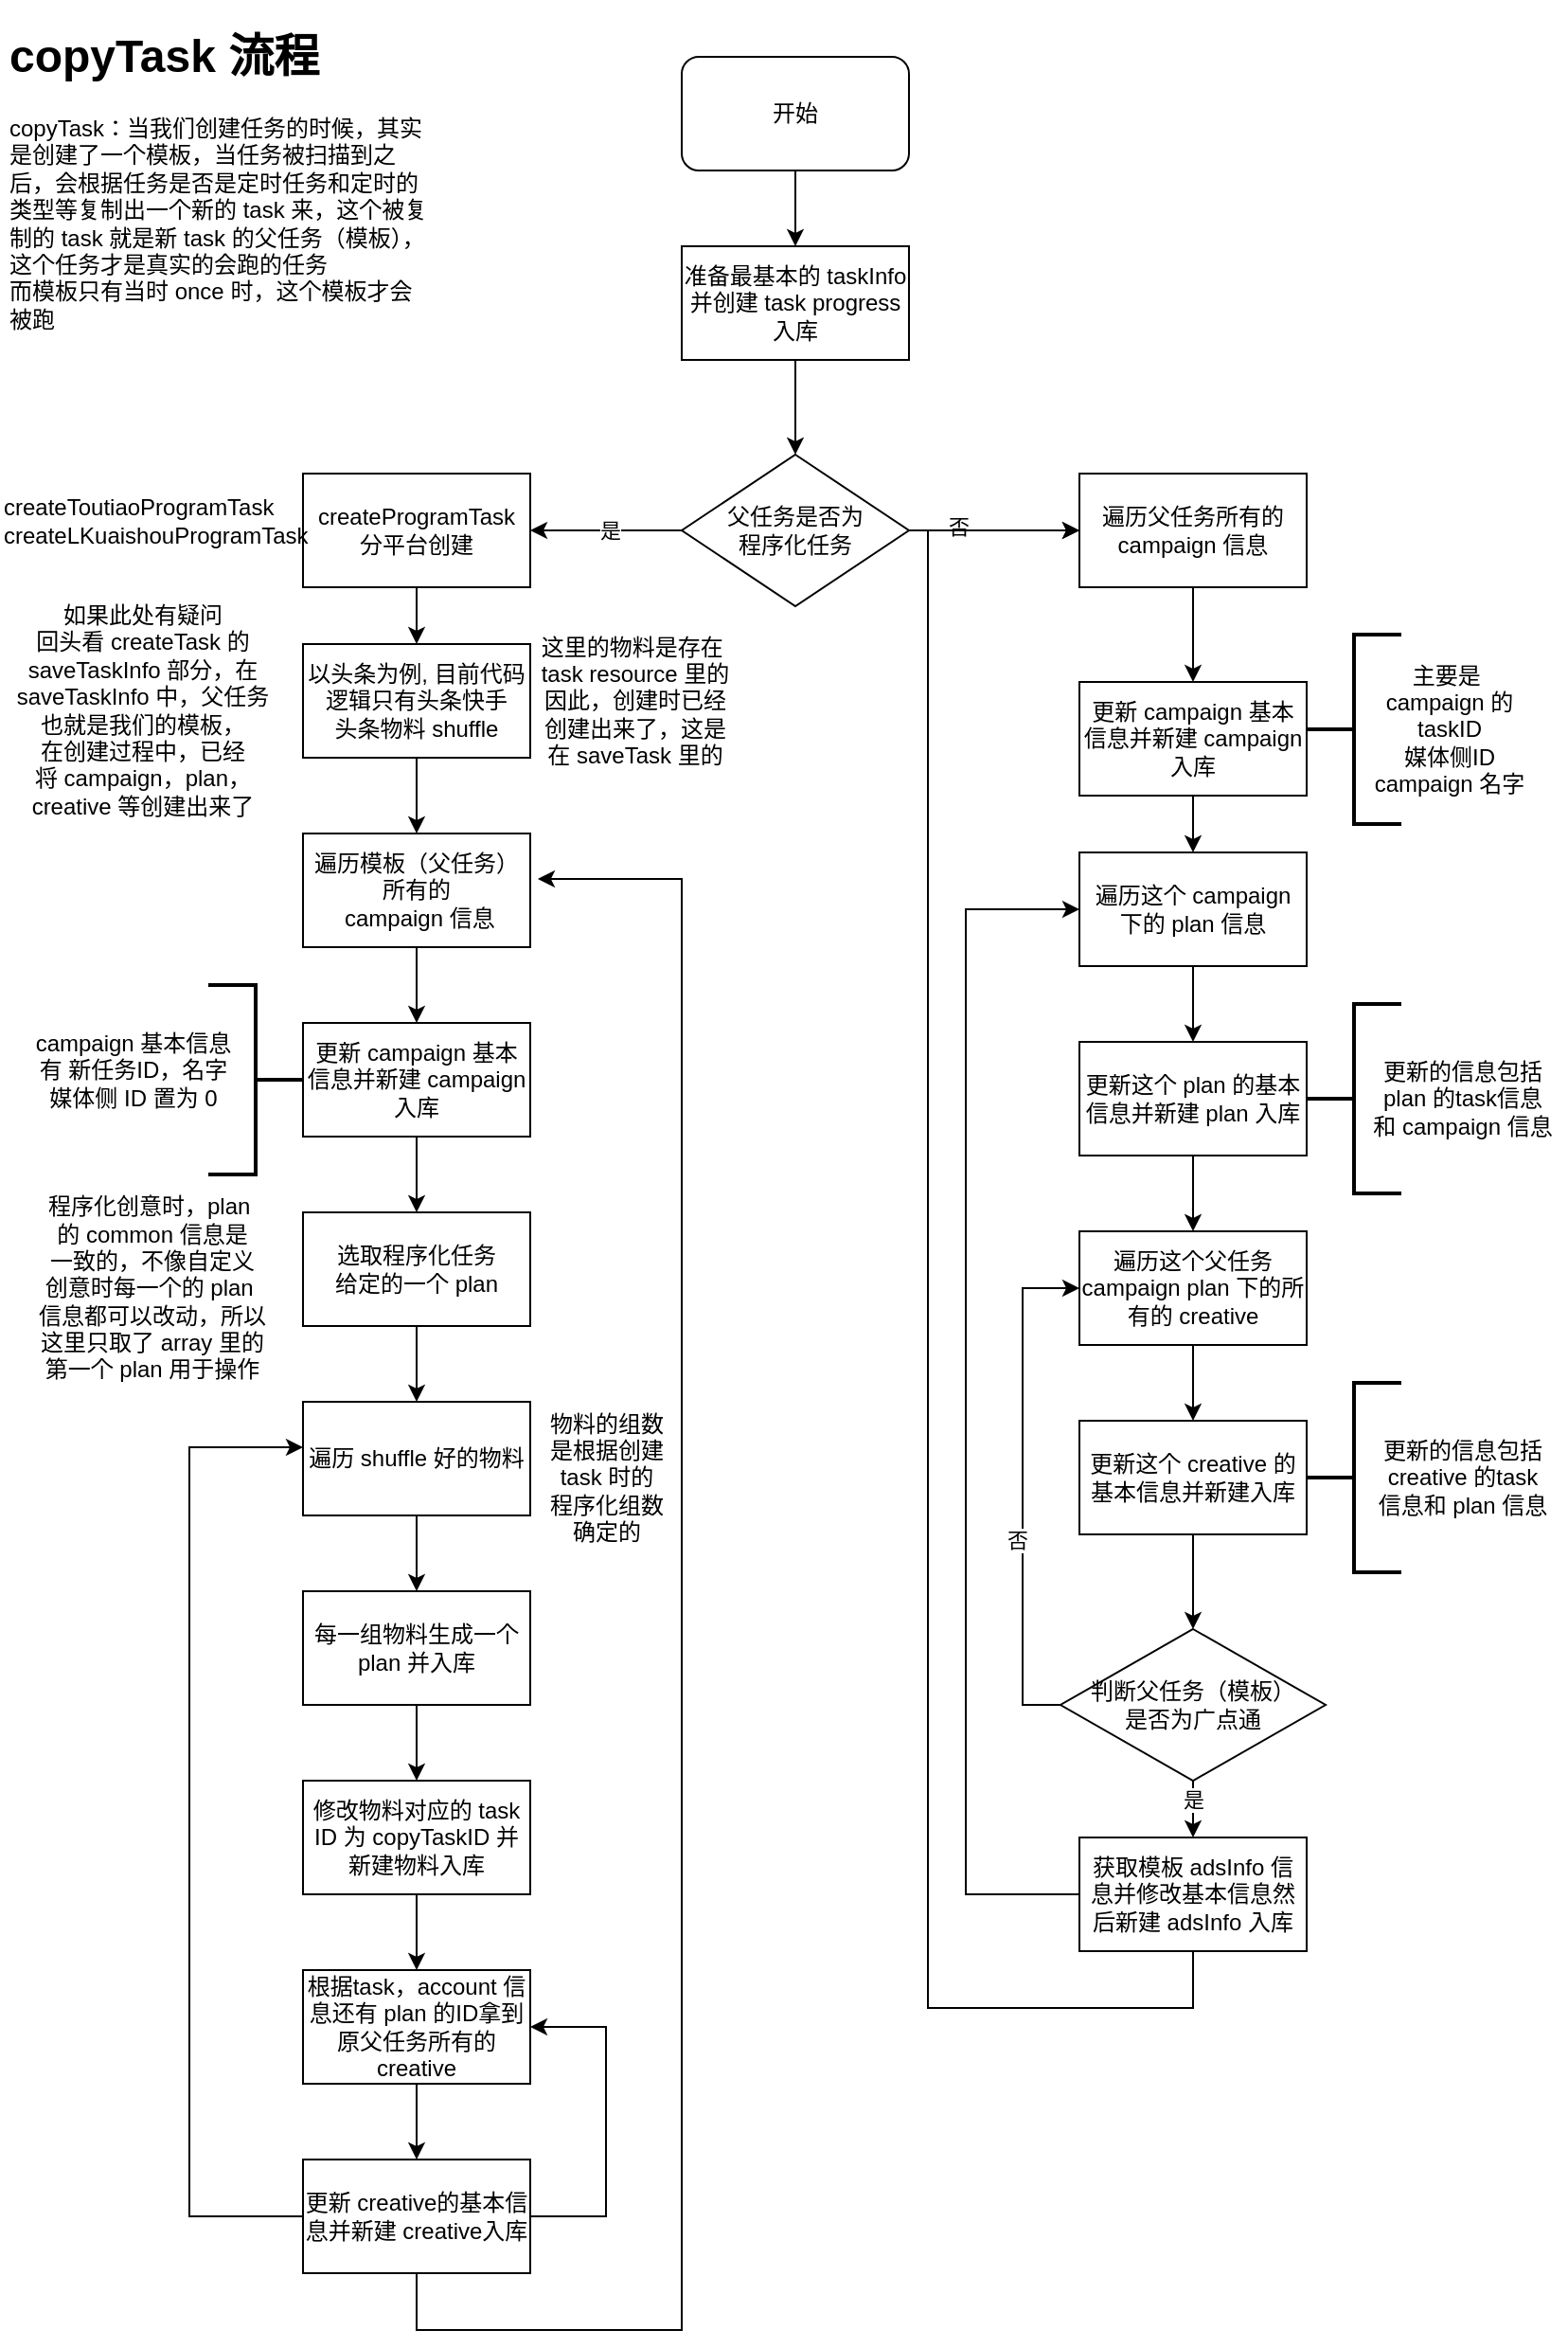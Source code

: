 <mxfile version="14.1.8" type="device"><diagram id="4X6hDLGuhhpDpAmwx34n" name="第 1 页"><mxGraphModel dx="915" dy="655" grid="1" gridSize="10" guides="1" tooltips="1" connect="1" arrows="1" fold="1" page="1" pageScale="1" pageWidth="827" pageHeight="1169" math="0" shadow="0"><root><mxCell id="0"/><mxCell id="1" parent="0"/><mxCell id="yYOFT8KV3xzYpgEZOryB-1" value="&lt;h1&gt;copyTask 流程&lt;/h1&gt;&lt;div&gt;copyTask：当我们创建任务的时候，其实是创建了一个模板，当任务被扫描到之后，会根据任务是否是定时任务和定时的类型等复制出一个新的 task 来，这个被复制的 task 就是新 task 的父任务（模板），这个任务才是真实的会跑的任务&lt;/div&gt;&lt;div&gt;而模板只有当时 once 时，这个模板才会被跑&lt;/div&gt;" style="text;html=1;strokeColor=none;fillColor=none;spacing=5;spacingTop=-20;whiteSpace=wrap;overflow=hidden;rounded=0;" vertex="1" parent="1"><mxGeometry y="10" width="230" height="170" as="geometry"/></mxCell><mxCell id="yYOFT8KV3xzYpgEZOryB-4" style="edgeStyle=orthogonalEdgeStyle;rounded=0;orthogonalLoop=1;jettySize=auto;html=1;entryX=0.5;entryY=0;entryDx=0;entryDy=0;" edge="1" parent="1" source="yYOFT8KV3xzYpgEZOryB-2" target="yYOFT8KV3xzYpgEZOryB-3"><mxGeometry relative="1" as="geometry"/></mxCell><mxCell id="yYOFT8KV3xzYpgEZOryB-2" value="开始" style="rounded=1;whiteSpace=wrap;html=1;" vertex="1" parent="1"><mxGeometry x="360" y="30" width="120" height="60" as="geometry"/></mxCell><mxCell id="yYOFT8KV3xzYpgEZOryB-7" style="edgeStyle=orthogonalEdgeStyle;rounded=0;orthogonalLoop=1;jettySize=auto;html=1;entryX=0.5;entryY=0;entryDx=0;entryDy=0;" edge="1" parent="1" source="yYOFT8KV3xzYpgEZOryB-3" target="yYOFT8KV3xzYpgEZOryB-5"><mxGeometry relative="1" as="geometry"/></mxCell><mxCell id="yYOFT8KV3xzYpgEZOryB-3" value="准备最基本的 taskInfo 并创建 task progress 入库" style="rounded=0;whiteSpace=wrap;html=1;" vertex="1" parent="1"><mxGeometry x="360" y="130" width="120" height="60" as="geometry"/></mxCell><mxCell id="yYOFT8KV3xzYpgEZOryB-9" value="" style="edgeStyle=orthogonalEdgeStyle;rounded=0;orthogonalLoop=1;jettySize=auto;html=1;" edge="1" parent="1" source="yYOFT8KV3xzYpgEZOryB-5" target="yYOFT8KV3xzYpgEZOryB-8"><mxGeometry relative="1" as="geometry"/></mxCell><mxCell id="yYOFT8KV3xzYpgEZOryB-10" value="否" style="edgeLabel;html=1;align=center;verticalAlign=middle;resizable=0;points=[];" vertex="1" connectable="0" parent="yYOFT8KV3xzYpgEZOryB-9"><mxGeometry x="-0.422" y="2" relative="1" as="geometry"><mxPoint as="offset"/></mxGeometry></mxCell><mxCell id="yYOFT8KV3xzYpgEZOryB-12" value="" style="edgeStyle=orthogonalEdgeStyle;rounded=0;orthogonalLoop=1;jettySize=auto;html=1;" edge="1" parent="1" source="yYOFT8KV3xzYpgEZOryB-5" target="yYOFT8KV3xzYpgEZOryB-11"><mxGeometry relative="1" as="geometry"/></mxCell><mxCell id="yYOFT8KV3xzYpgEZOryB-13" value="是" style="edgeLabel;html=1;align=center;verticalAlign=middle;resizable=0;points=[];" vertex="1" connectable="0" parent="yYOFT8KV3xzYpgEZOryB-12"><mxGeometry x="-0.05" relative="1" as="geometry"><mxPoint as="offset"/></mxGeometry></mxCell><mxCell id="yYOFT8KV3xzYpgEZOryB-5" value="父任务是否为&lt;br&gt;程序化任务" style="rhombus;whiteSpace=wrap;html=1;" vertex="1" parent="1"><mxGeometry x="360" y="240" width="120" height="80" as="geometry"/></mxCell><mxCell id="yYOFT8KV3xzYpgEZOryB-40" value="" style="edgeStyle=orthogonalEdgeStyle;rounded=0;orthogonalLoop=1;jettySize=auto;html=1;" edge="1" parent="1" source="yYOFT8KV3xzYpgEZOryB-8" target="yYOFT8KV3xzYpgEZOryB-39"><mxGeometry relative="1" as="geometry"/></mxCell><mxCell id="yYOFT8KV3xzYpgEZOryB-8" value="遍历父任务所有的&lt;br&gt;campaign 信息" style="whiteSpace=wrap;html=1;" vertex="1" parent="1"><mxGeometry x="570" y="250" width="120" height="60" as="geometry"/></mxCell><mxCell id="yYOFT8KV3xzYpgEZOryB-15" value="" style="edgeStyle=orthogonalEdgeStyle;rounded=0;orthogonalLoop=1;jettySize=auto;html=1;" edge="1" parent="1" source="yYOFT8KV3xzYpgEZOryB-11" target="yYOFT8KV3xzYpgEZOryB-14"><mxGeometry relative="1" as="geometry"/></mxCell><mxCell id="yYOFT8KV3xzYpgEZOryB-11" value="createProgramTask&lt;br&gt;分平台创建" style="whiteSpace=wrap;html=1;" vertex="1" parent="1"><mxGeometry x="160" y="250" width="120" height="60" as="geometry"/></mxCell><mxCell id="yYOFT8KV3xzYpgEZOryB-17" value="" style="edgeStyle=orthogonalEdgeStyle;rounded=0;orthogonalLoop=1;jettySize=auto;html=1;" edge="1" parent="1" source="yYOFT8KV3xzYpgEZOryB-14" target="yYOFT8KV3xzYpgEZOryB-16"><mxGeometry relative="1" as="geometry"/></mxCell><mxCell id="yYOFT8KV3xzYpgEZOryB-14" value="以头条为例, 目前代码逻辑只有头条快手&lt;br&gt;头条物料 shuffle" style="whiteSpace=wrap;html=1;" vertex="1" parent="1"><mxGeometry x="160" y="340" width="120" height="60" as="geometry"/></mxCell><mxCell id="yYOFT8KV3xzYpgEZOryB-19" value="" style="edgeStyle=orthogonalEdgeStyle;rounded=0;orthogonalLoop=1;jettySize=auto;html=1;" edge="1" parent="1" source="yYOFT8KV3xzYpgEZOryB-16" target="yYOFT8KV3xzYpgEZOryB-18"><mxGeometry relative="1" as="geometry"/></mxCell><mxCell id="yYOFT8KV3xzYpgEZOryB-16" value="遍历模板（父任务）所有的&lt;br&gt;&amp;nbsp;campaign 信息" style="whiteSpace=wrap;html=1;" vertex="1" parent="1"><mxGeometry x="160" y="440" width="120" height="60" as="geometry"/></mxCell><mxCell id="yYOFT8KV3xzYpgEZOryB-23" value="" style="edgeStyle=orthogonalEdgeStyle;rounded=0;orthogonalLoop=1;jettySize=auto;html=1;" edge="1" parent="1" source="yYOFT8KV3xzYpgEZOryB-18" target="yYOFT8KV3xzYpgEZOryB-22"><mxGeometry relative="1" as="geometry"/></mxCell><mxCell id="yYOFT8KV3xzYpgEZOryB-18" value="更新 campaign 基本&lt;br&gt;信息并新建 campaign入库" style="whiteSpace=wrap;html=1;" vertex="1" parent="1"><mxGeometry x="160" y="540" width="120" height="60" as="geometry"/></mxCell><mxCell id="yYOFT8KV3xzYpgEZOryB-20" value="" style="strokeWidth=2;html=1;shape=mxgraph.flowchart.annotation_2;align=left;labelPosition=right;pointerEvents=1;rotation=-180;" vertex="1" parent="1"><mxGeometry x="110" y="520" width="50" height="100" as="geometry"/></mxCell><mxCell id="yYOFT8KV3xzYpgEZOryB-21" value="campaign 基本信息&lt;br&gt;有 新任务ID，名字&lt;br&gt;媒体侧 ID 置为 0" style="text;html=1;align=center;verticalAlign=middle;resizable=0;points=[];autosize=1;" vertex="1" parent="1"><mxGeometry x="10" y="540" width="120" height="50" as="geometry"/></mxCell><mxCell id="yYOFT8KV3xzYpgEZOryB-25" value="" style="edgeStyle=orthogonalEdgeStyle;rounded=0;orthogonalLoop=1;jettySize=auto;html=1;" edge="1" parent="1" source="yYOFT8KV3xzYpgEZOryB-22" target="yYOFT8KV3xzYpgEZOryB-24"><mxGeometry relative="1" as="geometry"/></mxCell><mxCell id="yYOFT8KV3xzYpgEZOryB-22" value="选取程序化任务&lt;br&gt;给定的一个 plan " style="whiteSpace=wrap;html=1;" vertex="1" parent="1"><mxGeometry x="160" y="640" width="120" height="60" as="geometry"/></mxCell><mxCell id="yYOFT8KV3xzYpgEZOryB-27" value="" style="edgeStyle=orthogonalEdgeStyle;rounded=0;orthogonalLoop=1;jettySize=auto;html=1;" edge="1" parent="1" source="yYOFT8KV3xzYpgEZOryB-24" target="yYOFT8KV3xzYpgEZOryB-26"><mxGeometry relative="1" as="geometry"/></mxCell><mxCell id="yYOFT8KV3xzYpgEZOryB-24" value="遍历 shuffle 好的物料" style="rounded=0;whiteSpace=wrap;html=1;" vertex="1" parent="1"><mxGeometry x="160" y="740" width="120" height="60" as="geometry"/></mxCell><mxCell id="yYOFT8KV3xzYpgEZOryB-31" value="" style="edgeStyle=orthogonalEdgeStyle;rounded=0;orthogonalLoop=1;jettySize=auto;html=1;" edge="1" parent="1" source="yYOFT8KV3xzYpgEZOryB-26" target="yYOFT8KV3xzYpgEZOryB-28"><mxGeometry relative="1" as="geometry"/></mxCell><mxCell id="yYOFT8KV3xzYpgEZOryB-26" value="每一组物料生成一个&lt;br&gt;plan 并入库" style="whiteSpace=wrap;html=1;rounded=0;" vertex="1" parent="1"><mxGeometry x="160" y="840" width="120" height="60" as="geometry"/></mxCell><mxCell id="yYOFT8KV3xzYpgEZOryB-30" value="" style="edgeStyle=orthogonalEdgeStyle;rounded=0;orthogonalLoop=1;jettySize=auto;html=1;" edge="1" parent="1" source="yYOFT8KV3xzYpgEZOryB-28" target="yYOFT8KV3xzYpgEZOryB-29"><mxGeometry relative="1" as="geometry"/></mxCell><mxCell id="yYOFT8KV3xzYpgEZOryB-28" value="修改物料对应的 task ID 为 copyTaskID 并新建物料入库" style="rounded=0;whiteSpace=wrap;html=1;" vertex="1" parent="1"><mxGeometry x="160" y="940" width="120" height="60" as="geometry"/></mxCell><mxCell id="yYOFT8KV3xzYpgEZOryB-33" value="" style="edgeStyle=orthogonalEdgeStyle;rounded=0;orthogonalLoop=1;jettySize=auto;html=1;" edge="1" parent="1" source="yYOFT8KV3xzYpgEZOryB-29" target="yYOFT8KV3xzYpgEZOryB-32"><mxGeometry relative="1" as="geometry"/></mxCell><mxCell id="yYOFT8KV3xzYpgEZOryB-29" value="根据task，account 信息还有 plan 的ID拿到原父任务所有的 creative" style="whiteSpace=wrap;html=1;rounded=0;" vertex="1" parent="1"><mxGeometry x="160" y="1040" width="120" height="60" as="geometry"/></mxCell><mxCell id="yYOFT8KV3xzYpgEZOryB-34" style="edgeStyle=orthogonalEdgeStyle;rounded=0;orthogonalLoop=1;jettySize=auto;html=1;entryX=1.033;entryY=0.4;entryDx=0;entryDy=0;entryPerimeter=0;" edge="1" parent="1" source="yYOFT8KV3xzYpgEZOryB-32" target="yYOFT8KV3xzYpgEZOryB-16"><mxGeometry relative="1" as="geometry"><Array as="points"><mxPoint x="220" y="1230"/><mxPoint x="360" y="1230"/><mxPoint x="360" y="464"/></Array></mxGeometry></mxCell><mxCell id="yYOFT8KV3xzYpgEZOryB-35" style="edgeStyle=orthogonalEdgeStyle;rounded=0;orthogonalLoop=1;jettySize=auto;html=1;" edge="1" parent="1" source="yYOFT8KV3xzYpgEZOryB-32"><mxGeometry relative="1" as="geometry"><mxPoint x="160" y="764" as="targetPoint"/><Array as="points"><mxPoint x="100" y="1170"/><mxPoint x="100" y="764"/></Array></mxGeometry></mxCell><mxCell id="yYOFT8KV3xzYpgEZOryB-36" style="edgeStyle=orthogonalEdgeStyle;rounded=0;orthogonalLoop=1;jettySize=auto;html=1;entryX=1;entryY=0.5;entryDx=0;entryDy=0;" edge="1" parent="1" source="yYOFT8KV3xzYpgEZOryB-32" target="yYOFT8KV3xzYpgEZOryB-29"><mxGeometry relative="1" as="geometry"><Array as="points"><mxPoint x="320" y="1170"/><mxPoint x="320" y="1070"/></Array></mxGeometry></mxCell><mxCell id="yYOFT8KV3xzYpgEZOryB-32" value="更新 creative的基本信息并新建 creative入库" style="whiteSpace=wrap;html=1;rounded=0;" vertex="1" parent="1"><mxGeometry x="160" y="1140" width="120" height="60" as="geometry"/></mxCell><mxCell id="yYOFT8KV3xzYpgEZOryB-37" value="如果此处有疑问&lt;br&gt;回头看 createTask 的&lt;br&gt;saveTaskInfo 部分，在&lt;br&gt;saveTaskInfo 中，父任务&lt;br&gt;也就是我们的模板，&lt;br&gt;在创建过程中，已经&lt;br&gt;将 campaign，plan，&lt;br&gt;creative 等创建出来了" style="text;html=1;align=center;verticalAlign=middle;resizable=0;points=[];autosize=1;" vertex="1" parent="1"><mxGeometry y="315" width="150" height="120" as="geometry"/></mxCell><mxCell id="yYOFT8KV3xzYpgEZOryB-38" value="这里的物料是存在&amp;nbsp;&lt;br&gt;task resource 里的&lt;br&gt;因此，创建时已经&lt;br&gt;创建出来了，这是&lt;br&gt;在 saveTask 里的" style="text;html=1;align=center;verticalAlign=middle;resizable=0;points=[];autosize=1;" vertex="1" parent="1"><mxGeometry x="280" y="330" width="110" height="80" as="geometry"/></mxCell><mxCell id="yYOFT8KV3xzYpgEZOryB-44" value="" style="edgeStyle=orthogonalEdgeStyle;rounded=0;orthogonalLoop=1;jettySize=auto;html=1;" edge="1" parent="1" source="yYOFT8KV3xzYpgEZOryB-39" target="yYOFT8KV3xzYpgEZOryB-43"><mxGeometry relative="1" as="geometry"/></mxCell><mxCell id="yYOFT8KV3xzYpgEZOryB-39" value="更新 campaign 基本信息并新建 campaign 入库" style="whiteSpace=wrap;html=1;" vertex="1" parent="1"><mxGeometry x="570" y="360" width="120" height="60" as="geometry"/></mxCell><mxCell id="yYOFT8KV3xzYpgEZOryB-41" value="" style="strokeWidth=2;html=1;shape=mxgraph.flowchart.annotation_2;align=left;labelPosition=right;pointerEvents=1;" vertex="1" parent="1"><mxGeometry x="690" y="335" width="50" height="100" as="geometry"/></mxCell><mxCell id="yYOFT8KV3xzYpgEZOryB-42" value="主要是&amp;nbsp;&lt;br&gt;campaign 的&lt;br&gt;taskID&lt;br&gt;媒体侧ID&lt;br&gt;campaign 名字" style="text;html=1;align=center;verticalAlign=middle;resizable=0;points=[];autosize=1;" vertex="1" parent="1"><mxGeometry x="720" y="345" width="90" height="80" as="geometry"/></mxCell><mxCell id="yYOFT8KV3xzYpgEZOryB-46" value="" style="edgeStyle=orthogonalEdgeStyle;rounded=0;orthogonalLoop=1;jettySize=auto;html=1;" edge="1" parent="1" source="yYOFT8KV3xzYpgEZOryB-43" target="yYOFT8KV3xzYpgEZOryB-45"><mxGeometry relative="1" as="geometry"/></mxCell><mxCell id="yYOFT8KV3xzYpgEZOryB-43" value="遍历这个 campaign 下的 plan 信息" style="whiteSpace=wrap;html=1;" vertex="1" parent="1"><mxGeometry x="570" y="450" width="120" height="60" as="geometry"/></mxCell><mxCell id="yYOFT8KV3xzYpgEZOryB-50" value="" style="edgeStyle=orthogonalEdgeStyle;rounded=0;orthogonalLoop=1;jettySize=auto;html=1;" edge="1" parent="1" source="yYOFT8KV3xzYpgEZOryB-45" target="yYOFT8KV3xzYpgEZOryB-49"><mxGeometry relative="1" as="geometry"/></mxCell><mxCell id="yYOFT8KV3xzYpgEZOryB-45" value="更新这个 plan 的基本信息并新建 plan 入库" style="whiteSpace=wrap;html=1;" vertex="1" parent="1"><mxGeometry x="570" y="550" width="120" height="60" as="geometry"/></mxCell><mxCell id="yYOFT8KV3xzYpgEZOryB-47" value="" style="strokeWidth=2;html=1;shape=mxgraph.flowchart.annotation_2;align=left;labelPosition=right;pointerEvents=1;" vertex="1" parent="1"><mxGeometry x="690" y="530" width="50" height="100" as="geometry"/></mxCell><mxCell id="yYOFT8KV3xzYpgEZOryB-48" value="&lt;span style=&quot;text-align: left&quot;&gt;更新的信息包括&lt;/span&gt;&lt;br style=&quot;text-align: left&quot;&gt;&lt;span style=&quot;text-align: left&quot;&gt;plan 的task信息&lt;/span&gt;&lt;br style=&quot;text-align: left&quot;&gt;&lt;span style=&quot;text-align: left&quot;&gt;和 campaign 信息&lt;/span&gt;" style="text;html=1;align=center;verticalAlign=middle;resizable=0;points=[];autosize=1;" vertex="1" parent="1"><mxGeometry x="717" y="555" width="110" height="50" as="geometry"/></mxCell><mxCell id="yYOFT8KV3xzYpgEZOryB-52" value="" style="edgeStyle=orthogonalEdgeStyle;rounded=0;orthogonalLoop=1;jettySize=auto;html=1;" edge="1" parent="1" source="yYOFT8KV3xzYpgEZOryB-49" target="yYOFT8KV3xzYpgEZOryB-51"><mxGeometry relative="1" as="geometry"/></mxCell><mxCell id="yYOFT8KV3xzYpgEZOryB-49" value="遍历这个父任务&lt;br&gt;campaign plan 下的所有的 creative" style="whiteSpace=wrap;html=1;" vertex="1" parent="1"><mxGeometry x="570" y="650" width="120" height="60" as="geometry"/></mxCell><mxCell id="yYOFT8KV3xzYpgEZOryB-56" value="" style="edgeStyle=orthogonalEdgeStyle;rounded=0;orthogonalLoop=1;jettySize=auto;html=1;" edge="1" parent="1" source="yYOFT8KV3xzYpgEZOryB-51" target="yYOFT8KV3xzYpgEZOryB-55"><mxGeometry relative="1" as="geometry"/></mxCell><mxCell id="yYOFT8KV3xzYpgEZOryB-51" value="更新这个 creative 的基本信息并新建入库" style="whiteSpace=wrap;html=1;" vertex="1" parent="1"><mxGeometry x="570" y="750" width="120" height="60" as="geometry"/></mxCell><mxCell id="yYOFT8KV3xzYpgEZOryB-53" value="" style="strokeWidth=2;html=1;shape=mxgraph.flowchart.annotation_2;align=left;labelPosition=right;pointerEvents=1;" vertex="1" parent="1"><mxGeometry x="690" y="730" width="50" height="100" as="geometry"/></mxCell><mxCell id="yYOFT8KV3xzYpgEZOryB-54" value="&lt;span style=&quot;text-align: left&quot;&gt;更新的信息包括&lt;/span&gt;&lt;br style=&quot;text-align: left&quot;&gt;&lt;span style=&quot;text-align: left&quot;&gt;creative 的task&lt;br&gt;信息&lt;/span&gt;&lt;span style=&quot;text-align: left&quot;&gt;和 plan&amp;nbsp;信息&lt;/span&gt;" style="text;html=1;align=center;verticalAlign=middle;resizable=0;points=[];autosize=1;" vertex="1" parent="1"><mxGeometry x="722" y="755" width="100" height="50" as="geometry"/></mxCell><mxCell id="yYOFT8KV3xzYpgEZOryB-58" value="" style="edgeStyle=orthogonalEdgeStyle;rounded=0;orthogonalLoop=1;jettySize=auto;html=1;" edge="1" parent="1" source="yYOFT8KV3xzYpgEZOryB-55" target="yYOFT8KV3xzYpgEZOryB-57"><mxGeometry relative="1" as="geometry"/></mxCell><mxCell id="yYOFT8KV3xzYpgEZOryB-59" value="是" style="edgeLabel;html=1;align=center;verticalAlign=middle;resizable=0;points=[];" vertex="1" connectable="0" parent="yYOFT8KV3xzYpgEZOryB-58"><mxGeometry x="-0.333" y="2" relative="1" as="geometry"><mxPoint x="-2" y="-7" as="offset"/></mxGeometry></mxCell><mxCell id="yYOFT8KV3xzYpgEZOryB-62" style="edgeStyle=orthogonalEdgeStyle;rounded=0;orthogonalLoop=1;jettySize=auto;html=1;entryX=0;entryY=0.5;entryDx=0;entryDy=0;" edge="1" parent="1" source="yYOFT8KV3xzYpgEZOryB-55" target="yYOFT8KV3xzYpgEZOryB-49"><mxGeometry relative="1" as="geometry"><Array as="points"><mxPoint x="540" y="900"/><mxPoint x="540" y="680"/></Array></mxGeometry></mxCell><mxCell id="yYOFT8KV3xzYpgEZOryB-63" value="否" style="edgeLabel;html=1;align=center;verticalAlign=middle;resizable=0;points=[];" vertex="1" connectable="0" parent="yYOFT8KV3xzYpgEZOryB-62"><mxGeometry x="-0.207" y="3" relative="1" as="geometry"><mxPoint as="offset"/></mxGeometry></mxCell><mxCell id="yYOFT8KV3xzYpgEZOryB-55" value="判断父任务（模板）&lt;br&gt;是否为广点通" style="rhombus;whiteSpace=wrap;html=1;" vertex="1" parent="1"><mxGeometry x="560" y="860" width="140" height="80" as="geometry"/></mxCell><mxCell id="yYOFT8KV3xzYpgEZOryB-60" style="edgeStyle=orthogonalEdgeStyle;rounded=0;orthogonalLoop=1;jettySize=auto;html=1;entryX=0;entryY=0.5;entryDx=0;entryDy=0;" edge="1" parent="1" source="yYOFT8KV3xzYpgEZOryB-57" target="yYOFT8KV3xzYpgEZOryB-8"><mxGeometry relative="1" as="geometry"><Array as="points"><mxPoint x="630" y="1060"/><mxPoint x="490" y="1060"/><mxPoint x="490" y="280"/></Array></mxGeometry></mxCell><mxCell id="yYOFT8KV3xzYpgEZOryB-61" style="edgeStyle=orthogonalEdgeStyle;rounded=0;orthogonalLoop=1;jettySize=auto;html=1;entryX=0;entryY=0.5;entryDx=0;entryDy=0;" edge="1" parent="1" source="yYOFT8KV3xzYpgEZOryB-57" target="yYOFT8KV3xzYpgEZOryB-43"><mxGeometry relative="1" as="geometry"><mxPoint x="530" y="480" as="targetPoint"/><Array as="points"><mxPoint x="510" y="1000"/><mxPoint x="510" y="480"/></Array></mxGeometry></mxCell><mxCell id="yYOFT8KV3xzYpgEZOryB-57" value="获取模板 adsInfo 信息并修改基本信息然后新建 adsInfo 入库" style="whiteSpace=wrap;html=1;" vertex="1" parent="1"><mxGeometry x="570" y="970" width="120" height="60" as="geometry"/></mxCell><mxCell id="yYOFT8KV3xzYpgEZOryB-64" value="createToutiaoProgramTask&lt;br&gt;createLKuaishouProgramTask" style="text;html=1;align=left;verticalAlign=middle;resizable=0;points=[];autosize=1;" vertex="1" parent="1"><mxGeometry y="260" width="180" height="30" as="geometry"/></mxCell><mxCell id="yYOFT8KV3xzYpgEZOryB-65" value="程序化创意时，plan&amp;nbsp;&lt;br&gt;的 common 信息是&lt;br&gt;一致的，不像自定义&lt;br&gt;创意时每一个的 plan&amp;nbsp;&lt;br&gt;信息都可以改动，所以&lt;br&gt;这里只取了 array 里的&lt;br&gt;第一个 plan 用于操作" style="text;html=1;align=center;verticalAlign=middle;resizable=0;points=[];autosize=1;" vertex="1" parent="1"><mxGeometry x="10" y="630" width="140" height="100" as="geometry"/></mxCell><mxCell id="yYOFT8KV3xzYpgEZOryB-66" value="物料的组数&lt;br&gt;是根据创建&lt;br&gt;task 时的&lt;br&gt;程序化组数&lt;br&gt;确定的" style="text;html=1;align=center;verticalAlign=middle;resizable=0;points=[];autosize=1;" vertex="1" parent="1"><mxGeometry x="280" y="740" width="80" height="80" as="geometry"/></mxCell></root></mxGraphModel></diagram></mxfile>